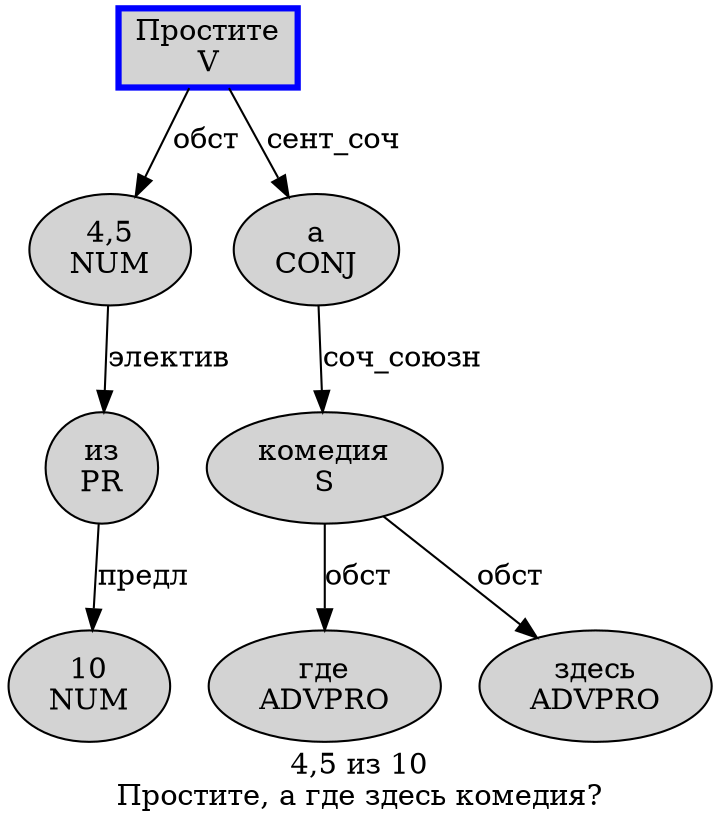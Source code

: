 digraph SENTENCE_4020 {
	graph [label="4,5 из 10
Простите, а где здесь комедия?"]
	node [style=filled]
		0 [label="4,5
NUM" color="" fillcolor=lightgray penwidth=1 shape=ellipse]
		1 [label="из
PR" color="" fillcolor=lightgray penwidth=1 shape=ellipse]
		2 [label="10
NUM" color="" fillcolor=lightgray penwidth=1 shape=ellipse]
		3 [label="Простите
V" color=blue fillcolor=lightgray penwidth=3 shape=box]
		5 [label="а
CONJ" color="" fillcolor=lightgray penwidth=1 shape=ellipse]
		6 [label="где
ADVPRO" color="" fillcolor=lightgray penwidth=1 shape=ellipse]
		7 [label="здесь
ADVPRO" color="" fillcolor=lightgray penwidth=1 shape=ellipse]
		8 [label="комедия
S" color="" fillcolor=lightgray penwidth=1 shape=ellipse]
			3 -> 0 [label="обст"]
			3 -> 5 [label="сент_соч"]
			5 -> 8 [label="соч_союзн"]
			1 -> 2 [label="предл"]
			8 -> 6 [label="обст"]
			8 -> 7 [label="обст"]
			0 -> 1 [label="электив"]
}